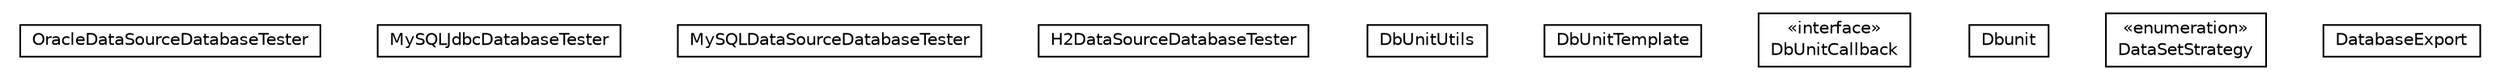 #!/usr/local/bin/dot
#
# Class diagram 
# Generated by UMLGraph version R5_6_6-8-g8d7759 (http://www.umlgraph.org/)
#

digraph G {
	edge [fontname="Helvetica",fontsize=10,labelfontname="Helvetica",labelfontsize=10];
	node [fontname="Helvetica",fontsize=10,shape=plaintext];
	nodesep=0.25;
	ranksep=0.5;
	// org.dayatang.dbunit.OracleDataSourceDatabaseTester
	c5692 [label=<<table title="org.dayatang.dbunit.OracleDataSourceDatabaseTester" border="0" cellborder="1" cellspacing="0" cellpadding="2" port="p" href="./OracleDataSourceDatabaseTester.html">
		<tr><td><table border="0" cellspacing="0" cellpadding="1">
<tr><td align="center" balign="center"> OracleDataSourceDatabaseTester </td></tr>
		</table></td></tr>
		</table>>, URL="./OracleDataSourceDatabaseTester.html", fontname="Helvetica", fontcolor="black", fontsize=10.0];
	// org.dayatang.dbunit.MySQLJdbcDatabaseTester
	c5693 [label=<<table title="org.dayatang.dbunit.MySQLJdbcDatabaseTester" border="0" cellborder="1" cellspacing="0" cellpadding="2" port="p" href="./MySQLJdbcDatabaseTester.html">
		<tr><td><table border="0" cellspacing="0" cellpadding="1">
<tr><td align="center" balign="center"> MySQLJdbcDatabaseTester </td></tr>
		</table></td></tr>
		</table>>, URL="./MySQLJdbcDatabaseTester.html", fontname="Helvetica", fontcolor="black", fontsize=10.0];
	// org.dayatang.dbunit.MySQLDataSourceDatabaseTester
	c5694 [label=<<table title="org.dayatang.dbunit.MySQLDataSourceDatabaseTester" border="0" cellborder="1" cellspacing="0" cellpadding="2" port="p" href="./MySQLDataSourceDatabaseTester.html">
		<tr><td><table border="0" cellspacing="0" cellpadding="1">
<tr><td align="center" balign="center"> MySQLDataSourceDatabaseTester </td></tr>
		</table></td></tr>
		</table>>, URL="./MySQLDataSourceDatabaseTester.html", fontname="Helvetica", fontcolor="black", fontsize=10.0];
	// org.dayatang.dbunit.H2DataSourceDatabaseTester
	c5695 [label=<<table title="org.dayatang.dbunit.H2DataSourceDatabaseTester" border="0" cellborder="1" cellspacing="0" cellpadding="2" port="p" href="./H2DataSourceDatabaseTester.html">
		<tr><td><table border="0" cellspacing="0" cellpadding="1">
<tr><td align="center" balign="center"> H2DataSourceDatabaseTester </td></tr>
		</table></td></tr>
		</table>>, URL="./H2DataSourceDatabaseTester.html", fontname="Helvetica", fontcolor="black", fontsize=10.0];
	// org.dayatang.dbunit.DbUnitUtils
	c5696 [label=<<table title="org.dayatang.dbunit.DbUnitUtils" border="0" cellborder="1" cellspacing="0" cellpadding="2" port="p" href="./DbUnitUtils.html">
		<tr><td><table border="0" cellspacing="0" cellpadding="1">
<tr><td align="center" balign="center"> DbUnitUtils </td></tr>
		</table></td></tr>
		</table>>, URL="./DbUnitUtils.html", fontname="Helvetica", fontcolor="black", fontsize=10.0];
	// org.dayatang.dbunit.DbUnitTemplate
	c5697 [label=<<table title="org.dayatang.dbunit.DbUnitTemplate" border="0" cellborder="1" cellspacing="0" cellpadding="2" port="p" href="./DbUnitTemplate.html">
		<tr><td><table border="0" cellspacing="0" cellpadding="1">
<tr><td align="center" balign="center"> DbUnitTemplate </td></tr>
		</table></td></tr>
		</table>>, URL="./DbUnitTemplate.html", fontname="Helvetica", fontcolor="black", fontsize=10.0];
	// org.dayatang.dbunit.DbUnitCallback
	c5698 [label=<<table title="org.dayatang.dbunit.DbUnitCallback" border="0" cellborder="1" cellspacing="0" cellpadding="2" port="p" href="./DbUnitCallback.html">
		<tr><td><table border="0" cellspacing="0" cellpadding="1">
<tr><td align="center" balign="center"> &#171;interface&#187; </td></tr>
<tr><td align="center" balign="center"> DbUnitCallback </td></tr>
		</table></td></tr>
		</table>>, URL="./DbUnitCallback.html", fontname="Helvetica", fontcolor="black", fontsize=10.0];
	// org.dayatang.dbunit.Dbunit
	c5699 [label=<<table title="org.dayatang.dbunit.Dbunit" border="0" cellborder="1" cellspacing="0" cellpadding="2" port="p" href="./Dbunit.html">
		<tr><td><table border="0" cellspacing="0" cellpadding="1">
<tr><td align="center" balign="center"> Dbunit </td></tr>
		</table></td></tr>
		</table>>, URL="./Dbunit.html", fontname="Helvetica", fontcolor="black", fontsize=10.0];
	// org.dayatang.dbunit.DataSetStrategy
	c5700 [label=<<table title="org.dayatang.dbunit.DataSetStrategy" border="0" cellborder="1" cellspacing="0" cellpadding="2" port="p" href="./DataSetStrategy.html">
		<tr><td><table border="0" cellspacing="0" cellpadding="1">
<tr><td align="center" balign="center"> &#171;enumeration&#187; </td></tr>
<tr><td align="center" balign="center"> DataSetStrategy </td></tr>
		</table></td></tr>
		</table>>, URL="./DataSetStrategy.html", fontname="Helvetica", fontcolor="black", fontsize=10.0];
	// org.dayatang.dbunit.DatabaseExport
	c5701 [label=<<table title="org.dayatang.dbunit.DatabaseExport" border="0" cellborder="1" cellspacing="0" cellpadding="2" port="p" href="./DatabaseExport.html">
		<tr><td><table border="0" cellspacing="0" cellpadding="1">
<tr><td align="center" balign="center"> DatabaseExport </td></tr>
		</table></td></tr>
		</table>>, URL="./DatabaseExport.html", fontname="Helvetica", fontcolor="black", fontsize=10.0];
}

